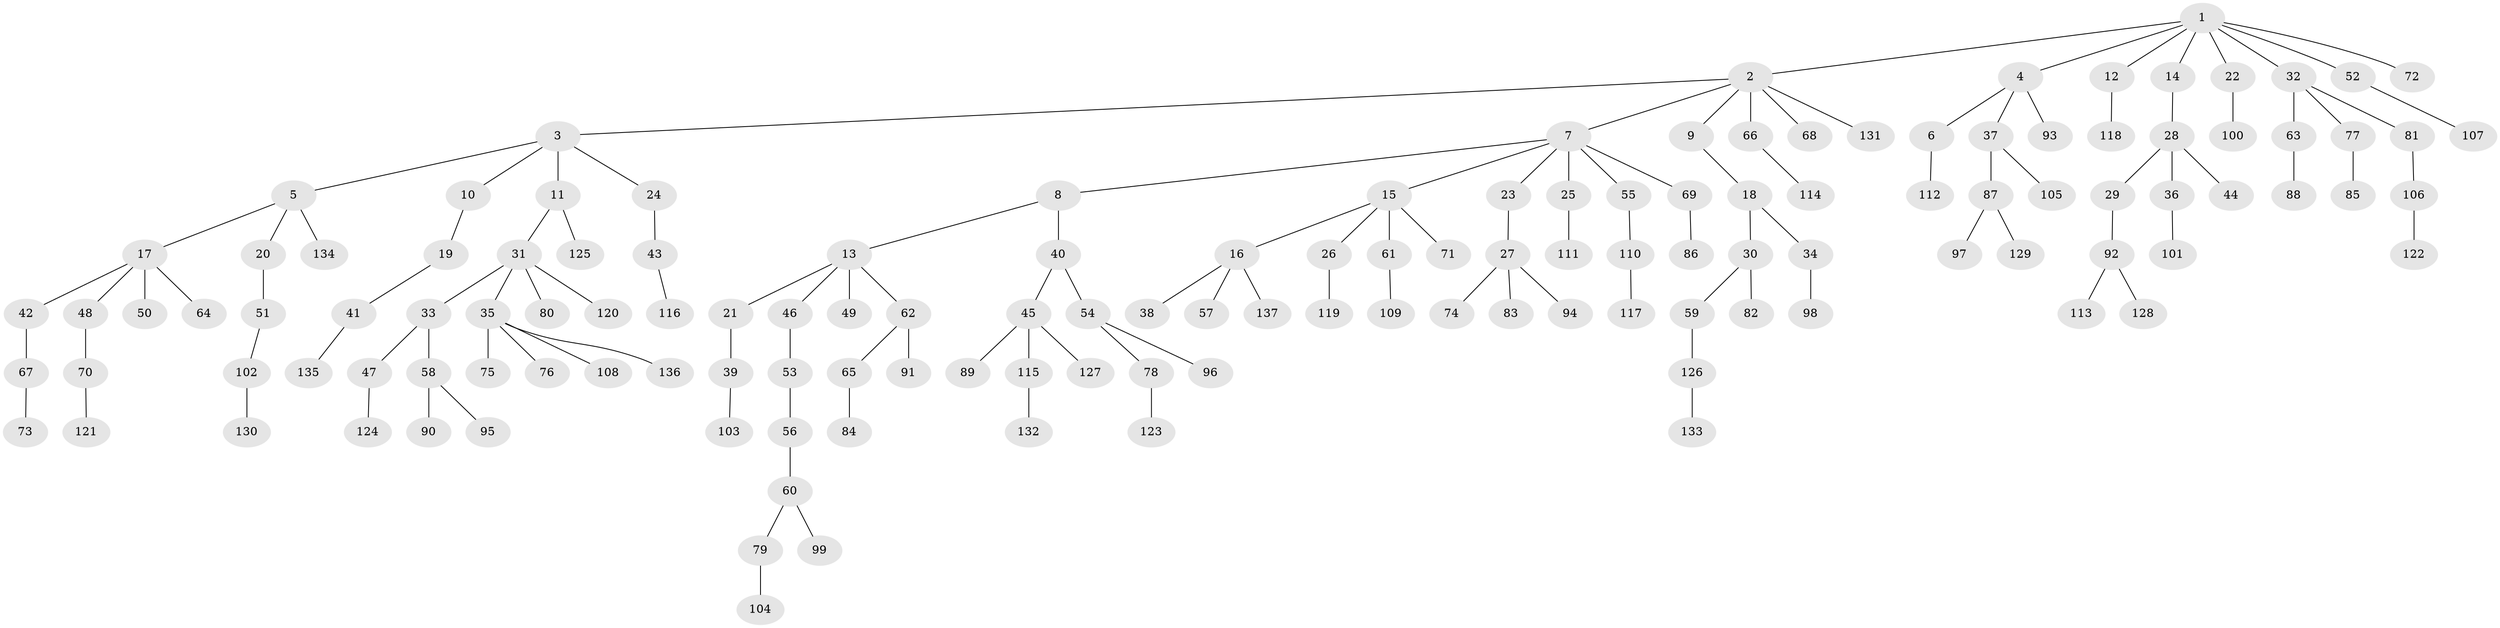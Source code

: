 // Generated by graph-tools (version 1.1) at 2025/26/03/09/25 03:26:33]
// undirected, 137 vertices, 136 edges
graph export_dot {
graph [start="1"]
  node [color=gray90,style=filled];
  1;
  2;
  3;
  4;
  5;
  6;
  7;
  8;
  9;
  10;
  11;
  12;
  13;
  14;
  15;
  16;
  17;
  18;
  19;
  20;
  21;
  22;
  23;
  24;
  25;
  26;
  27;
  28;
  29;
  30;
  31;
  32;
  33;
  34;
  35;
  36;
  37;
  38;
  39;
  40;
  41;
  42;
  43;
  44;
  45;
  46;
  47;
  48;
  49;
  50;
  51;
  52;
  53;
  54;
  55;
  56;
  57;
  58;
  59;
  60;
  61;
  62;
  63;
  64;
  65;
  66;
  67;
  68;
  69;
  70;
  71;
  72;
  73;
  74;
  75;
  76;
  77;
  78;
  79;
  80;
  81;
  82;
  83;
  84;
  85;
  86;
  87;
  88;
  89;
  90;
  91;
  92;
  93;
  94;
  95;
  96;
  97;
  98;
  99;
  100;
  101;
  102;
  103;
  104;
  105;
  106;
  107;
  108;
  109;
  110;
  111;
  112;
  113;
  114;
  115;
  116;
  117;
  118;
  119;
  120;
  121;
  122;
  123;
  124;
  125;
  126;
  127;
  128;
  129;
  130;
  131;
  132;
  133;
  134;
  135;
  136;
  137;
  1 -- 2;
  1 -- 4;
  1 -- 12;
  1 -- 14;
  1 -- 22;
  1 -- 32;
  1 -- 52;
  1 -- 72;
  2 -- 3;
  2 -- 7;
  2 -- 9;
  2 -- 66;
  2 -- 68;
  2 -- 131;
  3 -- 5;
  3 -- 10;
  3 -- 11;
  3 -- 24;
  4 -- 6;
  4 -- 37;
  4 -- 93;
  5 -- 17;
  5 -- 20;
  5 -- 134;
  6 -- 112;
  7 -- 8;
  7 -- 15;
  7 -- 23;
  7 -- 25;
  7 -- 55;
  7 -- 69;
  8 -- 13;
  8 -- 40;
  9 -- 18;
  10 -- 19;
  11 -- 31;
  11 -- 125;
  12 -- 118;
  13 -- 21;
  13 -- 46;
  13 -- 49;
  13 -- 62;
  14 -- 28;
  15 -- 16;
  15 -- 26;
  15 -- 61;
  15 -- 71;
  16 -- 38;
  16 -- 57;
  16 -- 137;
  17 -- 42;
  17 -- 48;
  17 -- 50;
  17 -- 64;
  18 -- 30;
  18 -- 34;
  19 -- 41;
  20 -- 51;
  21 -- 39;
  22 -- 100;
  23 -- 27;
  24 -- 43;
  25 -- 111;
  26 -- 119;
  27 -- 74;
  27 -- 83;
  27 -- 94;
  28 -- 29;
  28 -- 36;
  28 -- 44;
  29 -- 92;
  30 -- 59;
  30 -- 82;
  31 -- 33;
  31 -- 35;
  31 -- 80;
  31 -- 120;
  32 -- 63;
  32 -- 77;
  32 -- 81;
  33 -- 47;
  33 -- 58;
  34 -- 98;
  35 -- 75;
  35 -- 76;
  35 -- 108;
  35 -- 136;
  36 -- 101;
  37 -- 87;
  37 -- 105;
  39 -- 103;
  40 -- 45;
  40 -- 54;
  41 -- 135;
  42 -- 67;
  43 -- 116;
  45 -- 89;
  45 -- 115;
  45 -- 127;
  46 -- 53;
  47 -- 124;
  48 -- 70;
  51 -- 102;
  52 -- 107;
  53 -- 56;
  54 -- 78;
  54 -- 96;
  55 -- 110;
  56 -- 60;
  58 -- 90;
  58 -- 95;
  59 -- 126;
  60 -- 79;
  60 -- 99;
  61 -- 109;
  62 -- 65;
  62 -- 91;
  63 -- 88;
  65 -- 84;
  66 -- 114;
  67 -- 73;
  69 -- 86;
  70 -- 121;
  77 -- 85;
  78 -- 123;
  79 -- 104;
  81 -- 106;
  87 -- 97;
  87 -- 129;
  92 -- 113;
  92 -- 128;
  102 -- 130;
  106 -- 122;
  110 -- 117;
  115 -- 132;
  126 -- 133;
}
